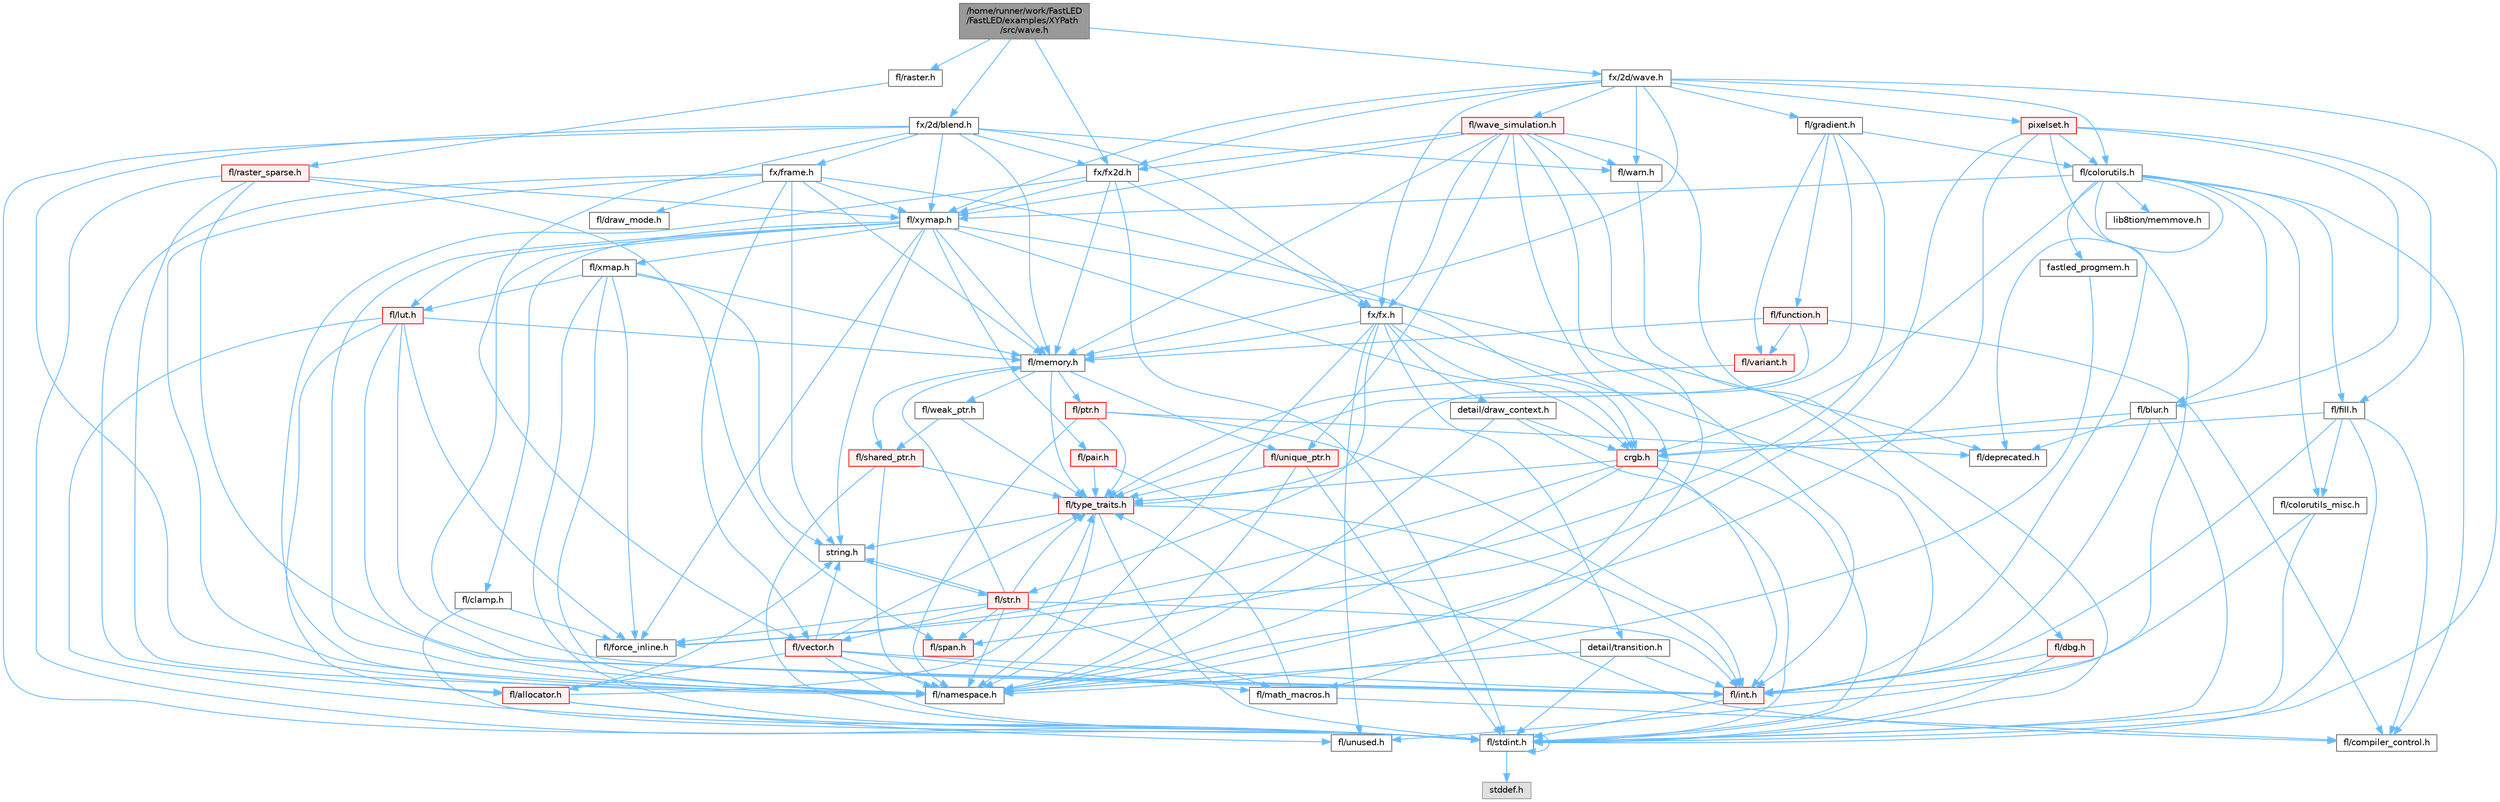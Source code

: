 digraph "/home/runner/work/FastLED/FastLED/examples/XYPath/src/wave.h"
{
 // INTERACTIVE_SVG=YES
 // LATEX_PDF_SIZE
  bgcolor="transparent";
  edge [fontname=Helvetica,fontsize=10,labelfontname=Helvetica,labelfontsize=10];
  node [fontname=Helvetica,fontsize=10,shape=box,height=0.2,width=0.4];
  Node1 [id="Node000001",label="/home/runner/work/FastLED\l/FastLED/examples/XYPath\l/src/wave.h",height=0.2,width=0.4,color="gray40", fillcolor="grey60", style="filled", fontcolor="black",tooltip=" "];
  Node1 -> Node2 [id="edge1_Node000001_Node000002",color="steelblue1",style="solid",tooltip=" "];
  Node2 [id="Node000002",label="fx/2d/blend.h",height=0.2,width=0.4,color="grey40", fillcolor="white", style="filled",URL="$d8/d4e/blend_8h.html",tooltip=" "];
  Node2 -> Node3 [id="edge2_Node000002_Node000003",color="steelblue1",style="solid",tooltip=" "];
  Node3 [id="Node000003",label="fl/stdint.h",height=0.2,width=0.4,color="grey40", fillcolor="white", style="filled",URL="$df/dd8/stdint_8h.html",tooltip=" "];
  Node3 -> Node4 [id="edge3_Node000003_Node000004",color="steelblue1",style="solid",tooltip=" "];
  Node4 [id="Node000004",label="stddef.h",height=0.2,width=0.4,color="grey60", fillcolor="#E0E0E0", style="filled",tooltip=" "];
  Node3 -> Node3 [id="edge4_Node000003_Node000003",color="steelblue1",style="solid",tooltip=" "];
  Node2 -> Node5 [id="edge5_Node000002_Node000005",color="steelblue1",style="solid",tooltip=" "];
  Node5 [id="Node000005",label="fl/namespace.h",height=0.2,width=0.4,color="grey40", fillcolor="white", style="filled",URL="$df/d2a/namespace_8h.html",tooltip="Implements the FastLED namespace macros."];
  Node2 -> Node6 [id="edge6_Node000002_Node000006",color="steelblue1",style="solid",tooltip=" "];
  Node6 [id="Node000006",label="fl/memory.h",height=0.2,width=0.4,color="grey40", fillcolor="white", style="filled",URL="$dc/d18/memory_8h.html",tooltip=" "];
  Node6 -> Node7 [id="edge7_Node000006_Node000007",color="steelblue1",style="solid",tooltip=" "];
  Node7 [id="Node000007",label="fl/ptr.h",height=0.2,width=0.4,color="red", fillcolor="#FFF0F0", style="filled",URL="$dd/d98/ptr_8h.html",tooltip=" "];
  Node7 -> Node5 [id="edge8_Node000007_Node000005",color="steelblue1",style="solid",tooltip=" "];
  Node7 -> Node10 [id="edge9_Node000007_Node000010",color="steelblue1",style="solid",tooltip=" "];
  Node10 [id="Node000010",label="fl/type_traits.h",height=0.2,width=0.4,color="red", fillcolor="#FFF0F0", style="filled",URL="$df/d63/type__traits_8h.html",tooltip=" "];
  Node10 -> Node11 [id="edge10_Node000010_Node000011",color="steelblue1",style="solid",tooltip=" "];
  Node11 [id="Node000011",label="string.h",height=0.2,width=0.4,color="grey40", fillcolor="white", style="filled",URL="$da/d66/string_8h.html",tooltip=" "];
  Node11 -> Node12 [id="edge11_Node000011_Node000012",color="steelblue1",style="solid",tooltip=" "];
  Node12 [id="Node000012",label="fl/str.h",height=0.2,width=0.4,color="red", fillcolor="#FFF0F0", style="filled",URL="$d1/d93/str_8h.html",tooltip=" "];
  Node12 -> Node13 [id="edge12_Node000012_Node000013",color="steelblue1",style="solid",tooltip=" "];
  Node13 [id="Node000013",label="fl/int.h",height=0.2,width=0.4,color="red", fillcolor="#FFF0F0", style="filled",URL="$d3/d7e/int_8h.html",tooltip=" "];
  Node13 -> Node3 [id="edge13_Node000013_Node000003",color="steelblue1",style="solid",tooltip=" "];
  Node12 -> Node11 [id="edge14_Node000012_Node000011",color="steelblue1",style="solid",tooltip=" "];
  Node12 -> Node20 [id="edge15_Node000012_Node000020",color="steelblue1",style="solid",tooltip=" "];
  Node20 [id="Node000020",label="fl/math_macros.h",height=0.2,width=0.4,color="grey40", fillcolor="white", style="filled",URL="$d8/db8/math__macros_8h.html",tooltip=" "];
  Node20 -> Node21 [id="edge16_Node000020_Node000021",color="steelblue1",style="solid",tooltip=" "];
  Node21 [id="Node000021",label="fl/compiler_control.h",height=0.2,width=0.4,color="grey40", fillcolor="white", style="filled",URL="$d4/d54/compiler__control_8h.html",tooltip=" "];
  Node20 -> Node10 [id="edge17_Node000020_Node000010",color="steelblue1",style="solid",tooltip=" "];
  Node12 -> Node5 [id="edge18_Node000012_Node000005",color="steelblue1",style="solid",tooltip=" "];
  Node12 -> Node6 [id="edge19_Node000012_Node000006",color="steelblue1",style="solid",tooltip=" "];
  Node12 -> Node10 [id="edge20_Node000012_Node000010",color="steelblue1",style="solid",tooltip=" "];
  Node12 -> Node27 [id="edge21_Node000012_Node000027",color="steelblue1",style="solid",tooltip=" "];
  Node27 [id="Node000027",label="fl/vector.h",height=0.2,width=0.4,color="red", fillcolor="#FFF0F0", style="filled",URL="$d6/d68/vector_8h.html",tooltip=" "];
  Node27 -> Node3 [id="edge22_Node000027_Node000003",color="steelblue1",style="solid",tooltip=" "];
  Node27 -> Node13 [id="edge23_Node000027_Node000013",color="steelblue1",style="solid",tooltip=" "];
  Node27 -> Node11 [id="edge24_Node000027_Node000011",color="steelblue1",style="solid",tooltip=" "];
  Node27 -> Node20 [id="edge25_Node000027_Node000020",color="steelblue1",style="solid",tooltip=" "];
  Node27 -> Node5 [id="edge26_Node000027_Node000005",color="steelblue1",style="solid",tooltip=" "];
  Node27 -> Node34 [id="edge27_Node000027_Node000034",color="steelblue1",style="solid",tooltip=" "];
  Node34 [id="Node000034",label="fl/allocator.h",height=0.2,width=0.4,color="red", fillcolor="#FFF0F0", style="filled",URL="$da/da9/allocator_8h.html",tooltip=" "];
  Node34 -> Node11 [id="edge28_Node000034_Node000011",color="steelblue1",style="solid",tooltip=" "];
  Node34 -> Node10 [id="edge29_Node000034_Node000010",color="steelblue1",style="solid",tooltip=" "];
  Node34 -> Node36 [id="edge30_Node000034_Node000036",color="steelblue1",style="solid",tooltip=" "];
  Node36 [id="Node000036",label="fl/unused.h",height=0.2,width=0.4,color="grey40", fillcolor="white", style="filled",URL="$d8/d4b/unused_8h.html",tooltip=" "];
  Node34 -> Node3 [id="edge31_Node000034_Node000003",color="steelblue1",style="solid",tooltip=" "];
  Node27 -> Node10 [id="edge32_Node000027_Node000010",color="steelblue1",style="solid",tooltip=" "];
  Node12 -> Node40 [id="edge33_Node000012_Node000040",color="steelblue1",style="solid",tooltip=" "];
  Node40 [id="Node000040",label="fl/span.h",height=0.2,width=0.4,color="red", fillcolor="#FFF0F0", style="filled",URL="$d4/d7a/span_8h.html",tooltip=" "];
  Node12 -> Node18 [id="edge34_Node000012_Node000018",color="steelblue1",style="solid",tooltip=" "];
  Node18 [id="Node000018",label="fl/force_inline.h",height=0.2,width=0.4,color="grey40", fillcolor="white", style="filled",URL="$d4/d64/force__inline_8h.html",tooltip=" "];
  Node10 -> Node3 [id="edge35_Node000010_Node000003",color="steelblue1",style="solid",tooltip=" "];
  Node10 -> Node5 [id="edge36_Node000010_Node000005",color="steelblue1",style="solid",tooltip=" "];
  Node10 -> Node13 [id="edge37_Node000010_Node000013",color="steelblue1",style="solid",tooltip=" "];
  Node7 -> Node13 [id="edge38_Node000007_Node000013",color="steelblue1",style="solid",tooltip=" "];
  Node7 -> Node44 [id="edge39_Node000007_Node000044",color="steelblue1",style="solid",tooltip=" "];
  Node44 [id="Node000044",label="fl/deprecated.h",height=0.2,width=0.4,color="grey40", fillcolor="white", style="filled",URL="$d4/dce/deprecated_8h.html",tooltip=" "];
  Node6 -> Node47 [id="edge40_Node000006_Node000047",color="steelblue1",style="solid",tooltip=" "];
  Node47 [id="Node000047",label="fl/shared_ptr.h",height=0.2,width=0.4,color="red", fillcolor="#FFF0F0", style="filled",URL="$df/d6a/shared__ptr_8h.html",tooltip=" "];
  Node47 -> Node5 [id="edge41_Node000047_Node000005",color="steelblue1",style="solid",tooltip=" "];
  Node47 -> Node10 [id="edge42_Node000047_Node000010",color="steelblue1",style="solid",tooltip=" "];
  Node47 -> Node3 [id="edge43_Node000047_Node000003",color="steelblue1",style="solid",tooltip=" "];
  Node6 -> Node50 [id="edge44_Node000006_Node000050",color="steelblue1",style="solid",tooltip=" "];
  Node50 [id="Node000050",label="fl/weak_ptr.h",height=0.2,width=0.4,color="grey40", fillcolor="white", style="filled",URL="$dc/db4/weak__ptr_8h.html",tooltip=" "];
  Node50 -> Node47 [id="edge45_Node000050_Node000047",color="steelblue1",style="solid",tooltip=" "];
  Node50 -> Node10 [id="edge46_Node000050_Node000010",color="steelblue1",style="solid",tooltip=" "];
  Node6 -> Node9 [id="edge47_Node000006_Node000009",color="steelblue1",style="solid",tooltip=" "];
  Node9 [id="Node000009",label="fl/unique_ptr.h",height=0.2,width=0.4,color="red", fillcolor="#FFF0F0", style="filled",URL="$da/d4b/unique__ptr_8h.html",tooltip=" "];
  Node9 -> Node5 [id="edge48_Node000009_Node000005",color="steelblue1",style="solid",tooltip=" "];
  Node9 -> Node10 [id="edge49_Node000009_Node000010",color="steelblue1",style="solid",tooltip=" "];
  Node9 -> Node3 [id="edge50_Node000009_Node000003",color="steelblue1",style="solid",tooltip=" "];
  Node6 -> Node10 [id="edge51_Node000006_Node000010",color="steelblue1",style="solid",tooltip=" "];
  Node2 -> Node27 [id="edge52_Node000002_Node000027",color="steelblue1",style="solid",tooltip=" "];
  Node2 -> Node51 [id="edge53_Node000002_Node000051",color="steelblue1",style="solid",tooltip=" "];
  Node51 [id="Node000051",label="fl/warn.h",height=0.2,width=0.4,color="grey40", fillcolor="white", style="filled",URL="$de/d77/warn_8h.html",tooltip=" "];
  Node51 -> Node52 [id="edge54_Node000051_Node000052",color="steelblue1",style="solid",tooltip=" "];
  Node52 [id="Node000052",label="fl/dbg.h",height=0.2,width=0.4,color="red", fillcolor="#FFF0F0", style="filled",URL="$d6/d01/dbg_8h.html",tooltip=" "];
  Node52 -> Node13 [id="edge55_Node000052_Node000013",color="steelblue1",style="solid",tooltip=" "];
  Node52 -> Node3 [id="edge56_Node000052_Node000003",color="steelblue1",style="solid",tooltip=" "];
  Node2 -> Node63 [id="edge57_Node000002_Node000063",color="steelblue1",style="solid",tooltip=" "];
  Node63 [id="Node000063",label="fl/xymap.h",height=0.2,width=0.4,color="grey40", fillcolor="white", style="filled",URL="$da/d61/xymap_8h.html",tooltip=" "];
  Node63 -> Node13 [id="edge58_Node000063_Node000013",color="steelblue1",style="solid",tooltip=" "];
  Node63 -> Node5 [id="edge59_Node000063_Node000005",color="steelblue1",style="solid",tooltip=" "];
  Node63 -> Node18 [id="edge60_Node000063_Node000018",color="steelblue1",style="solid",tooltip=" "];
  Node63 -> Node64 [id="edge61_Node000063_Node000064",color="steelblue1",style="solid",tooltip=" "];
  Node64 [id="Node000064",label="fl/pair.h",height=0.2,width=0.4,color="red", fillcolor="#FFF0F0", style="filled",URL="$d3/d41/pair_8h.html",tooltip=" "];
  Node64 -> Node21 [id="edge62_Node000064_Node000021",color="steelblue1",style="solid",tooltip=" "];
  Node64 -> Node10 [id="edge63_Node000064_Node000010",color="steelblue1",style="solid",tooltip=" "];
  Node63 -> Node11 [id="edge64_Node000063_Node000011",color="steelblue1",style="solid",tooltip=" "];
  Node63 -> Node54 [id="edge65_Node000063_Node000054",color="steelblue1",style="solid",tooltip=" "];
  Node54 [id="Node000054",label="crgb.h",height=0.2,width=0.4,color="red", fillcolor="#FFF0F0", style="filled",URL="$db/dd1/crgb_8h.html",tooltip="Defines the red, green, and blue (RGB) pixel struct."];
  Node54 -> Node3 [id="edge66_Node000054_Node000003",color="steelblue1",style="solid",tooltip=" "];
  Node54 -> Node13 [id="edge67_Node000054_Node000013",color="steelblue1",style="solid",tooltip=" "];
  Node54 -> Node5 [id="edge68_Node000054_Node000005",color="steelblue1",style="solid",tooltip=" "];
  Node54 -> Node18 [id="edge69_Node000054_Node000018",color="steelblue1",style="solid",tooltip=" "];
  Node54 -> Node10 [id="edge70_Node000054_Node000010",color="steelblue1",style="solid",tooltip=" "];
  Node63 -> Node17 [id="edge71_Node000063_Node000017",color="steelblue1",style="solid",tooltip=" "];
  Node17 [id="Node000017",label="fl/clamp.h",height=0.2,width=0.4,color="grey40", fillcolor="white", style="filled",URL="$d6/dd3/clamp_8h.html",tooltip=" "];
  Node17 -> Node3 [id="edge72_Node000017_Node000003",color="steelblue1",style="solid",tooltip=" "];
  Node17 -> Node18 [id="edge73_Node000017_Node000018",color="steelblue1",style="solid",tooltip=" "];
  Node63 -> Node65 [id="edge74_Node000063_Node000065",color="steelblue1",style="solid",tooltip=" "];
  Node65 [id="Node000065",label="fl/lut.h",height=0.2,width=0.4,color="red", fillcolor="#FFF0F0", style="filled",URL="$db/d54/lut_8h.html",tooltip=" "];
  Node65 -> Node34 [id="edge75_Node000065_Node000034",color="steelblue1",style="solid",tooltip=" "];
  Node65 -> Node18 [id="edge76_Node000065_Node000018",color="steelblue1",style="solid",tooltip=" "];
  Node65 -> Node6 [id="edge77_Node000065_Node000006",color="steelblue1",style="solid",tooltip=" "];
  Node65 -> Node3 [id="edge78_Node000065_Node000003",color="steelblue1",style="solid",tooltip=" "];
  Node65 -> Node13 [id="edge79_Node000065_Node000013",color="steelblue1",style="solid",tooltip=" "];
  Node65 -> Node5 [id="edge80_Node000065_Node000005",color="steelblue1",style="solid",tooltip=" "];
  Node63 -> Node6 [id="edge81_Node000063_Node000006",color="steelblue1",style="solid",tooltip=" "];
  Node63 -> Node44 [id="edge82_Node000063_Node000044",color="steelblue1",style="solid",tooltip=" "];
  Node63 -> Node66 [id="edge83_Node000063_Node000066",color="steelblue1",style="solid",tooltip=" "];
  Node66 [id="Node000066",label="fl/xmap.h",height=0.2,width=0.4,color="grey40", fillcolor="white", style="filled",URL="$dd/dcc/xmap_8h.html",tooltip=" "];
  Node66 -> Node3 [id="edge84_Node000066_Node000003",color="steelblue1",style="solid",tooltip=" "];
  Node66 -> Node11 [id="edge85_Node000066_Node000011",color="steelblue1",style="solid",tooltip=" "];
  Node66 -> Node18 [id="edge86_Node000066_Node000018",color="steelblue1",style="solid",tooltip=" "];
  Node66 -> Node65 [id="edge87_Node000066_Node000065",color="steelblue1",style="solid",tooltip=" "];
  Node66 -> Node6 [id="edge88_Node000066_Node000006",color="steelblue1",style="solid",tooltip=" "];
  Node66 -> Node5 [id="edge89_Node000066_Node000005",color="steelblue1",style="solid",tooltip=" "];
  Node2 -> Node67 [id="edge90_Node000002_Node000067",color="steelblue1",style="solid",tooltip=" "];
  Node67 [id="Node000067",label="fx/frame.h",height=0.2,width=0.4,color="grey40", fillcolor="white", style="filled",URL="$df/d7d/frame_8h.html",tooltip=" "];
  Node67 -> Node11 [id="edge91_Node000067_Node000011",color="steelblue1",style="solid",tooltip=" "];
  Node67 -> Node54 [id="edge92_Node000067_Node000054",color="steelblue1",style="solid",tooltip=" "];
  Node67 -> Node5 [id="edge93_Node000067_Node000005",color="steelblue1",style="solid",tooltip=" "];
  Node67 -> Node6 [id="edge94_Node000067_Node000006",color="steelblue1",style="solid",tooltip=" "];
  Node67 -> Node63 [id="edge95_Node000067_Node000063",color="steelblue1",style="solid",tooltip=" "];
  Node67 -> Node27 [id="edge96_Node000067_Node000027",color="steelblue1",style="solid",tooltip=" "];
  Node67 -> Node34 [id="edge97_Node000067_Node000034",color="steelblue1",style="solid",tooltip=" "];
  Node67 -> Node68 [id="edge98_Node000067_Node000068",color="steelblue1",style="solid",tooltip=" "];
  Node68 [id="Node000068",label="fl/draw_mode.h",height=0.2,width=0.4,color="grey40", fillcolor="white", style="filled",URL="$d9/d35/draw__mode_8h.html",tooltip=" "];
  Node2 -> Node69 [id="edge99_Node000002_Node000069",color="steelblue1",style="solid",tooltip=" "];
  Node69 [id="Node000069",label="fx/fx.h",height=0.2,width=0.4,color="grey40", fillcolor="white", style="filled",URL="$d2/d0c/fx_8h.html",tooltip=" "];
  Node69 -> Node3 [id="edge100_Node000069_Node000003",color="steelblue1",style="solid",tooltip=" "];
  Node69 -> Node54 [id="edge101_Node000069_Node000054",color="steelblue1",style="solid",tooltip=" "];
  Node69 -> Node70 [id="edge102_Node000069_Node000070",color="steelblue1",style="solid",tooltip=" "];
  Node70 [id="Node000070",label="detail/draw_context.h",height=0.2,width=0.4,color="grey40", fillcolor="white", style="filled",URL="$db/ded/draw__context_8h.html",tooltip=" "];
  Node70 -> Node54 [id="edge103_Node000070_Node000054",color="steelblue1",style="solid",tooltip=" "];
  Node70 -> Node5 [id="edge104_Node000070_Node000005",color="steelblue1",style="solid",tooltip=" "];
  Node70 -> Node3 [id="edge105_Node000070_Node000003",color="steelblue1",style="solid",tooltip=" "];
  Node69 -> Node71 [id="edge106_Node000069_Node000071",color="steelblue1",style="solid",tooltip=" "];
  Node71 [id="Node000071",label="detail/transition.h",height=0.2,width=0.4,color="grey40", fillcolor="white", style="filled",URL="$d7/df7/transition_8h.html",tooltip=" "];
  Node71 -> Node5 [id="edge107_Node000071_Node000005",color="steelblue1",style="solid",tooltip=" "];
  Node71 -> Node3 [id="edge108_Node000071_Node000003",color="steelblue1",style="solid",tooltip=" "];
  Node71 -> Node13 [id="edge109_Node000071_Node000013",color="steelblue1",style="solid",tooltip=" "];
  Node69 -> Node5 [id="edge110_Node000069_Node000005",color="steelblue1",style="solid",tooltip=" "];
  Node69 -> Node6 [id="edge111_Node000069_Node000006",color="steelblue1",style="solid",tooltip=" "];
  Node69 -> Node12 [id="edge112_Node000069_Node000012",color="steelblue1",style="solid",tooltip=" "];
  Node69 -> Node36 [id="edge113_Node000069_Node000036",color="steelblue1",style="solid",tooltip=" "];
  Node2 -> Node72 [id="edge114_Node000002_Node000072",color="steelblue1",style="solid",tooltip=" "];
  Node72 [id="Node000072",label="fx/fx2d.h",height=0.2,width=0.4,color="grey40", fillcolor="white", style="filled",URL="$d9/d43/fx2d_8h.html",tooltip=" "];
  Node72 -> Node3 [id="edge115_Node000072_Node000003",color="steelblue1",style="solid",tooltip=" "];
  Node72 -> Node5 [id="edge116_Node000072_Node000005",color="steelblue1",style="solid",tooltip=" "];
  Node72 -> Node6 [id="edge117_Node000072_Node000006",color="steelblue1",style="solid",tooltip=" "];
  Node72 -> Node63 [id="edge118_Node000072_Node000063",color="steelblue1",style="solid",tooltip=" "];
  Node72 -> Node69 [id="edge119_Node000072_Node000069",color="steelblue1",style="solid",tooltip=" "];
  Node1 -> Node73 [id="edge120_Node000001_Node000073",color="steelblue1",style="solid",tooltip=" "];
  Node73 [id="Node000073",label="fx/2d/wave.h",height=0.2,width=0.4,color="grey40", fillcolor="white", style="filled",URL="$de/de9/src_2fx_22d_2wave_8h.html",tooltip=" "];
  Node73 -> Node3 [id="edge121_Node000073_Node000003",color="steelblue1",style="solid",tooltip=" "];
  Node73 -> Node51 [id="edge122_Node000073_Node000051",color="steelblue1",style="solid",tooltip=" "];
  Node73 -> Node74 [id="edge123_Node000073_Node000074",color="steelblue1",style="solid",tooltip=" "];
  Node74 [id="Node000074",label="fl/colorutils.h",height=0.2,width=0.4,color="grey40", fillcolor="white", style="filled",URL="$d7/df9/fl_2colorutils_8h.html",tooltip="Utility functions for color fill, palettes, blending, and more."];
  Node74 -> Node13 [id="edge124_Node000074_Node000013",color="steelblue1",style="solid",tooltip=" "];
  Node74 -> Node54 [id="edge125_Node000074_Node000054",color="steelblue1",style="solid",tooltip=" "];
  Node74 -> Node61 [id="edge126_Node000074_Node000061",color="steelblue1",style="solid",tooltip=" "];
  Node61 [id="Node000061",label="fastled_progmem.h",height=0.2,width=0.4,color="grey40", fillcolor="white", style="filled",URL="$df/dab/fastled__progmem_8h.html",tooltip="Wrapper definitions to allow seamless use of PROGMEM in environments that have it."];
  Node61 -> Node5 [id="edge127_Node000061_Node000005",color="steelblue1",style="solid",tooltip=" "];
  Node74 -> Node75 [id="edge128_Node000074_Node000075",color="steelblue1",style="solid",tooltip=" "];
  Node75 [id="Node000075",label="fl/blur.h",height=0.2,width=0.4,color="grey40", fillcolor="white", style="filled",URL="$d4/df5/blur_8h.html",tooltip=" "];
  Node75 -> Node3 [id="edge129_Node000075_Node000003",color="steelblue1",style="solid",tooltip=" "];
  Node75 -> Node13 [id="edge130_Node000075_Node000013",color="steelblue1",style="solid",tooltip=" "];
  Node75 -> Node54 [id="edge131_Node000075_Node000054",color="steelblue1",style="solid",tooltip=" "];
  Node75 -> Node44 [id="edge132_Node000075_Node000044",color="steelblue1",style="solid",tooltip=" "];
  Node74 -> Node76 [id="edge133_Node000074_Node000076",color="steelblue1",style="solid",tooltip=" "];
  Node76 [id="Node000076",label="fl/colorutils_misc.h",height=0.2,width=0.4,color="grey40", fillcolor="white", style="filled",URL="$dd/db2/colorutils__misc_8h.html",tooltip=" "];
  Node76 -> Node3 [id="edge134_Node000076_Node000003",color="steelblue1",style="solid",tooltip=" "];
  Node76 -> Node13 [id="edge135_Node000076_Node000013",color="steelblue1",style="solid",tooltip=" "];
  Node74 -> Node44 [id="edge136_Node000074_Node000044",color="steelblue1",style="solid",tooltip=" "];
  Node74 -> Node77 [id="edge137_Node000074_Node000077",color="steelblue1",style="solid",tooltip=" "];
  Node77 [id="Node000077",label="fl/fill.h",height=0.2,width=0.4,color="grey40", fillcolor="white", style="filled",URL="$d2/d78/fill_8h.html",tooltip=" "];
  Node77 -> Node54 [id="edge138_Node000077_Node000054",color="steelblue1",style="solid",tooltip=" "];
  Node77 -> Node76 [id="edge139_Node000077_Node000076",color="steelblue1",style="solid",tooltip=" "];
  Node77 -> Node13 [id="edge140_Node000077_Node000013",color="steelblue1",style="solid",tooltip=" "];
  Node77 -> Node3 [id="edge141_Node000077_Node000003",color="steelblue1",style="solid",tooltip=" "];
  Node77 -> Node21 [id="edge142_Node000077_Node000021",color="steelblue1",style="solid",tooltip=" "];
  Node74 -> Node63 [id="edge143_Node000074_Node000063",color="steelblue1",style="solid",tooltip=" "];
  Node74 -> Node78 [id="edge144_Node000074_Node000078",color="steelblue1",style="solid",tooltip=" "];
  Node78 [id="Node000078",label="lib8tion/memmove.h",height=0.2,width=0.4,color="grey40", fillcolor="white", style="filled",URL="$d9/d72/memmove_8h.html",tooltip=" "];
  Node74 -> Node21 [id="edge145_Node000074_Node000021",color="steelblue1",style="solid",tooltip=" "];
  Node73 -> Node79 [id="edge146_Node000073_Node000079",color="steelblue1",style="solid",tooltip=" "];
  Node79 [id="Node000079",label="fl/gradient.h",height=0.2,width=0.4,color="grey40", fillcolor="white", style="filled",URL="$db/dfe/gradient_8h.html",tooltip=" "];
  Node79 -> Node74 [id="edge147_Node000079_Node000074",color="steelblue1",style="solid",tooltip=" "];
  Node79 -> Node80 [id="edge148_Node000079_Node000080",color="steelblue1",style="solid",tooltip=" "];
  Node80 [id="Node000080",label="fl/function.h",height=0.2,width=0.4,color="red", fillcolor="#FFF0F0", style="filled",URL="$dd/d67/function_8h.html",tooltip=" "];
  Node80 -> Node6 [id="edge149_Node000080_Node000006",color="steelblue1",style="solid",tooltip=" "];
  Node80 -> Node10 [id="edge150_Node000080_Node000010",color="steelblue1",style="solid",tooltip=" "];
  Node80 -> Node21 [id="edge151_Node000080_Node000021",color="steelblue1",style="solid",tooltip=" "];
  Node80 -> Node24 [id="edge152_Node000080_Node000024",color="steelblue1",style="solid",tooltip=" "];
  Node24 [id="Node000024",label="fl/variant.h",height=0.2,width=0.4,color="red", fillcolor="#FFF0F0", style="filled",URL="$d6/d10/variant_8h.html",tooltip=" "];
  Node24 -> Node10 [id="edge153_Node000024_Node000010",color="steelblue1",style="solid",tooltip=" "];
  Node79 -> Node40 [id="edge154_Node000079_Node000040",color="steelblue1",style="solid",tooltip=" "];
  Node79 -> Node10 [id="edge155_Node000079_Node000010",color="steelblue1",style="solid",tooltip=" "];
  Node79 -> Node24 [id="edge156_Node000079_Node000024",color="steelblue1",style="solid",tooltip=" "];
  Node73 -> Node6 [id="edge157_Node000073_Node000006",color="steelblue1",style="solid",tooltip=" "];
  Node73 -> Node81 [id="edge158_Node000073_Node000081",color="steelblue1",style="solid",tooltip=" "];
  Node81 [id="Node000081",label="fl/wave_simulation.h",height=0.2,width=0.4,color="red", fillcolor="#FFF0F0", style="filled",URL="$dc/d36/wave__simulation_8h.html",tooltip=" "];
  Node81 -> Node3 [id="edge159_Node000081_Node000003",color="steelblue1",style="solid",tooltip=" "];
  Node81 -> Node20 [id="edge160_Node000081_Node000020",color="steelblue1",style="solid",tooltip=" "];
  Node81 -> Node5 [id="edge161_Node000081_Node000005",color="steelblue1",style="solid",tooltip=" "];
  Node81 -> Node9 [id="edge162_Node000081_Node000009",color="steelblue1",style="solid",tooltip=" "];
  Node81 -> Node51 [id="edge163_Node000081_Node000051",color="steelblue1",style="solid",tooltip=" "];
  Node81 -> Node6 [id="edge164_Node000081_Node000006",color="steelblue1",style="solid",tooltip=" "];
  Node81 -> Node63 [id="edge165_Node000081_Node000063",color="steelblue1",style="solid",tooltip=" "];
  Node81 -> Node69 [id="edge166_Node000081_Node000069",color="steelblue1",style="solid",tooltip=" "];
  Node81 -> Node72 [id="edge167_Node000081_Node000072",color="steelblue1",style="solid",tooltip=" "];
  Node81 -> Node13 [id="edge168_Node000081_Node000013",color="steelblue1",style="solid",tooltip=" "];
  Node73 -> Node63 [id="edge169_Node000073_Node000063",color="steelblue1",style="solid",tooltip=" "];
  Node73 -> Node69 [id="edge170_Node000073_Node000069",color="steelblue1",style="solid",tooltip=" "];
  Node73 -> Node72 [id="edge171_Node000073_Node000072",color="steelblue1",style="solid",tooltip=" "];
  Node73 -> Node85 [id="edge172_Node000073_Node000085",color="steelblue1",style="solid",tooltip=" "];
  Node85 [id="Node000085",label="pixelset.h",height=0.2,width=0.4,color="red", fillcolor="#FFF0F0", style="filled",URL="$d4/d46/pixelset_8h.html",tooltip="Declares classes for managing logical groups of LEDs."];
  Node85 -> Node18 [id="edge173_Node000085_Node000018",color="steelblue1",style="solid",tooltip=" "];
  Node85 -> Node5 [id="edge174_Node000085_Node000005",color="steelblue1",style="solid",tooltip=" "];
  Node85 -> Node36 [id="edge175_Node000085_Node000036",color="steelblue1",style="solid",tooltip=" "];
  Node85 -> Node74 [id="edge176_Node000085_Node000074",color="steelblue1",style="solid",tooltip=" "];
  Node85 -> Node77 [id="edge177_Node000085_Node000077",color="steelblue1",style="solid",tooltip=" "];
  Node85 -> Node75 [id="edge178_Node000085_Node000075",color="steelblue1",style="solid",tooltip=" "];
  Node1 -> Node72 [id="edge179_Node000001_Node000072",color="steelblue1",style="solid",tooltip=" "];
  Node1 -> Node151 [id="edge180_Node000001_Node000151",color="steelblue1",style="solid",tooltip=" "];
  Node151 [id="Node000151",label="fl/raster.h",height=0.2,width=0.4,color="grey40", fillcolor="white", style="filled",URL="$d1/d1e/raster_8h.html",tooltip=" "];
  Node151 -> Node152 [id="edge181_Node000151_Node000152",color="steelblue1",style="solid",tooltip=" "];
  Node152 [id="Node000152",label="fl/raster_sparse.h",height=0.2,width=0.4,color="red", fillcolor="#FFF0F0", style="filled",URL="$d4/df9/raster__sparse_8h.html",tooltip=" "];
  Node152 -> Node3 [id="edge182_Node000152_Node000003",color="steelblue1",style="solid",tooltip=" "];
  Node152 -> Node13 [id="edge183_Node000152_Node000013",color="steelblue1",style="solid",tooltip=" "];
  Node152 -> Node5 [id="edge184_Node000152_Node000005",color="steelblue1",style="solid",tooltip=" "];
  Node152 -> Node40 [id="edge185_Node000152_Node000040",color="steelblue1",style="solid",tooltip=" "];
  Node152 -> Node63 [id="edge186_Node000152_Node000063",color="steelblue1",style="solid",tooltip=" "];
}
